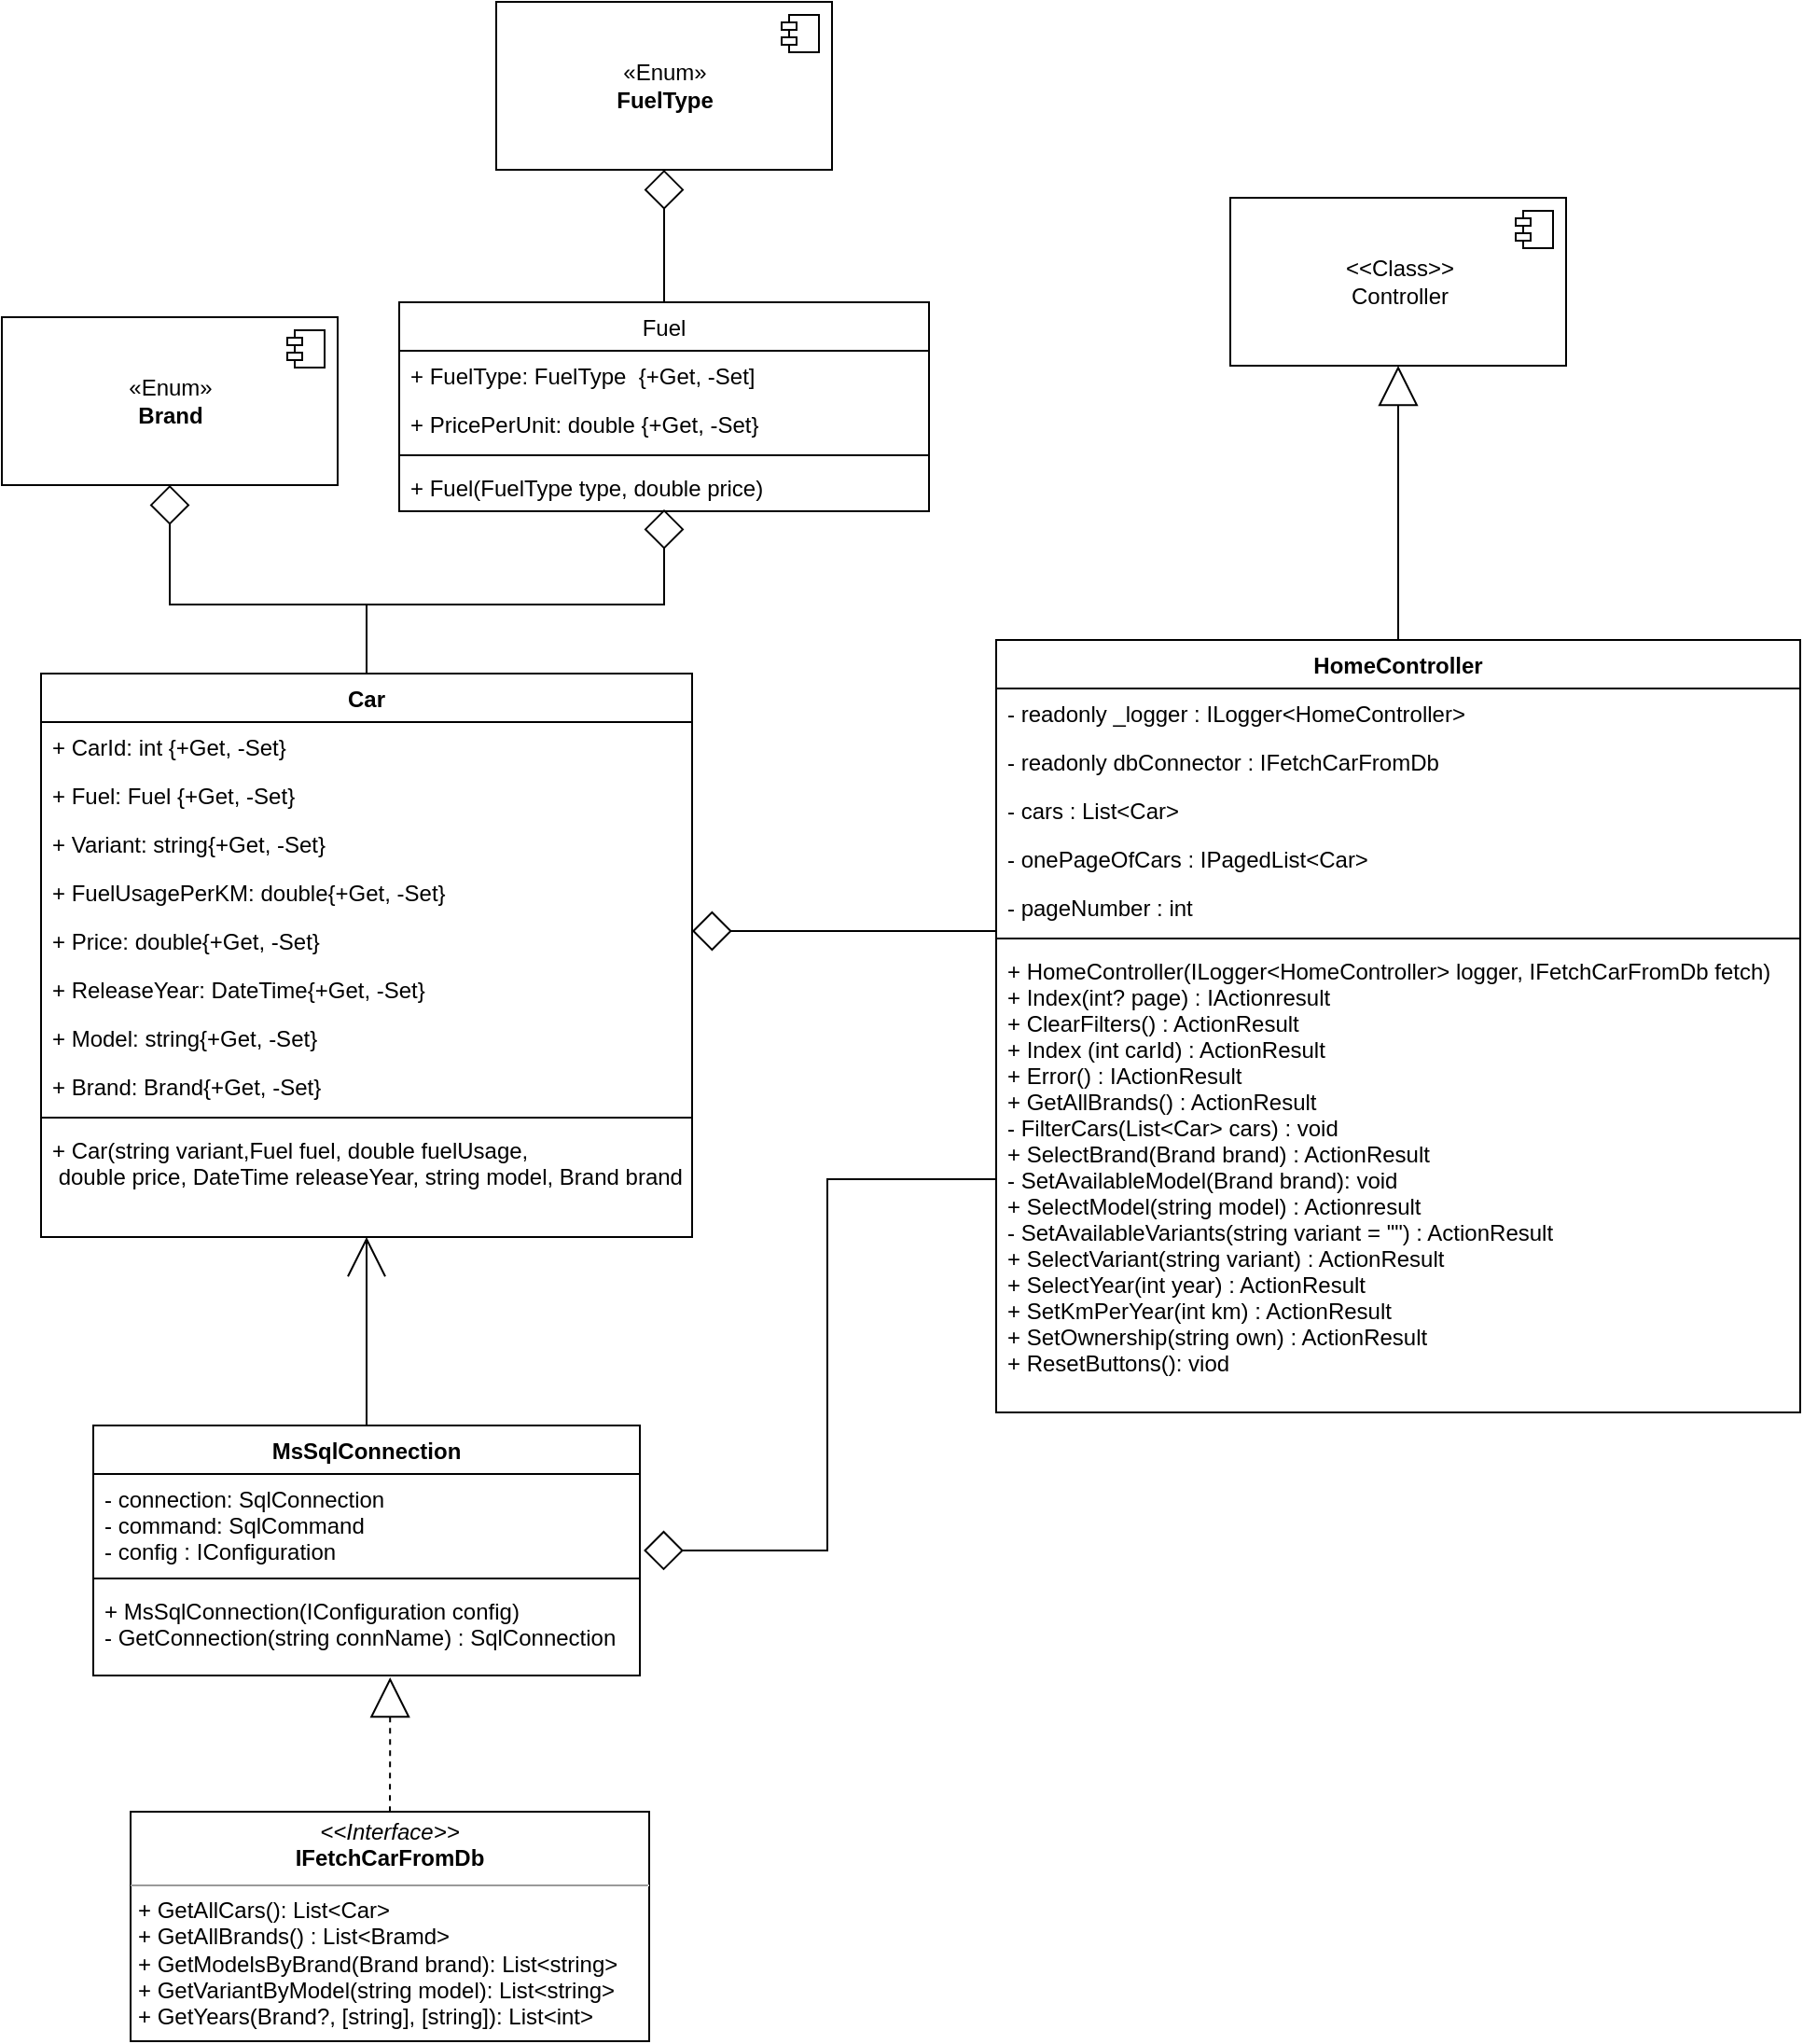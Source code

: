 <mxfile version="20.6.0" type="github">
  <diagram id="R2lEEEUBdFMjLlhIrx00" name="Page-1">
    <mxGraphModel dx="1422" dy="800" grid="0" gridSize="10" guides="1" tooltips="1" connect="1" arrows="1" fold="1" page="1" pageScale="1" pageWidth="850" pageHeight="1100" math="0" shadow="0" extFonts="Permanent Marker^https://fonts.googleapis.com/css?family=Permanent+Marker">
      <root>
        <mxCell id="0" />
        <mxCell id="1" parent="0" />
        <mxCell id="fLJgtqy2DdRQkLBZyR05-1" style="edgeStyle=orthogonalEdgeStyle;rounded=0;orthogonalLoop=1;jettySize=auto;html=1;exitX=0.5;exitY=0;exitDx=0;exitDy=0;endArrow=diamond;endFill=0;endSize=19;" parent="1" source="fLJgtqy2DdRQkLBZyR05-3" target="fLJgtqy2DdRQkLBZyR05-13" edge="1">
          <mxGeometry relative="1" as="geometry">
            <Array as="points">
              <mxPoint x="308" y="520" />
              <mxPoint x="202" y="520" />
            </Array>
          </mxGeometry>
        </mxCell>
        <mxCell id="fLJgtqy2DdRQkLBZyR05-2" style="edgeStyle=orthogonalEdgeStyle;rounded=0;orthogonalLoop=1;jettySize=auto;html=1;exitX=0.5;exitY=0;exitDx=0;exitDy=0;endArrow=diamond;endFill=0;endSize=19;" parent="1" edge="1">
          <mxGeometry relative="1" as="geometry">
            <mxPoint x="307.5" y="556" as="sourcePoint" />
            <mxPoint x="467" y="469" as="targetPoint" />
            <Array as="points">
              <mxPoint x="308" y="520" />
              <mxPoint x="467" y="520" />
            </Array>
          </mxGeometry>
        </mxCell>
        <mxCell id="fLJgtqy2DdRQkLBZyR05-3" value="Car" style="swimlane;fontStyle=1;align=center;verticalAlign=top;childLayout=stackLayout;horizontal=1;startSize=26;horizontalStack=0;resizeParent=1;resizeParentMax=0;resizeLast=0;collapsible=1;marginBottom=0;" parent="1" vertex="1">
          <mxGeometry x="133" y="557" width="349" height="302" as="geometry" />
        </mxCell>
        <mxCell id="fLJgtqy2DdRQkLBZyR05-4" value="+ CarId: int {+Get, -Set}" style="text;strokeColor=none;fillColor=none;align=left;verticalAlign=top;spacingLeft=4;spacingRight=4;overflow=hidden;rotatable=0;points=[[0,0.5],[1,0.5]];portConstraint=eastwest;" parent="fLJgtqy2DdRQkLBZyR05-3" vertex="1">
          <mxGeometry y="26" width="349" height="26" as="geometry" />
        </mxCell>
        <mxCell id="_7seOtBiEEPli7Lg9RWI-2" value="+ Fuel: Fuel {+Get, -Set}" style="text;strokeColor=none;fillColor=none;align=left;verticalAlign=top;spacingLeft=4;spacingRight=4;overflow=hidden;rotatable=0;points=[[0,0.5],[1,0.5]];portConstraint=eastwest;" vertex="1" parent="fLJgtqy2DdRQkLBZyR05-3">
          <mxGeometry y="52" width="349" height="26" as="geometry" />
        </mxCell>
        <mxCell id="fLJgtqy2DdRQkLBZyR05-5" value="+ Variant: string{+Get, -Set}" style="text;strokeColor=none;fillColor=none;align=left;verticalAlign=top;spacingLeft=4;spacingRight=4;overflow=hidden;rotatable=0;points=[[0,0.5],[1,0.5]];portConstraint=eastwest;" parent="fLJgtqy2DdRQkLBZyR05-3" vertex="1">
          <mxGeometry y="78" width="349" height="26" as="geometry" />
        </mxCell>
        <mxCell id="fLJgtqy2DdRQkLBZyR05-6" value="+ FuelUsagePerKM: double{+Get, -Set}" style="text;strokeColor=none;fillColor=none;align=left;verticalAlign=top;spacingLeft=4;spacingRight=4;overflow=hidden;rotatable=0;points=[[0,0.5],[1,0.5]];portConstraint=eastwest;" parent="fLJgtqy2DdRQkLBZyR05-3" vertex="1">
          <mxGeometry y="104" width="349" height="26" as="geometry" />
        </mxCell>
        <mxCell id="fLJgtqy2DdRQkLBZyR05-7" value="+ Price: double{+Get, -Set}" style="text;strokeColor=none;fillColor=none;align=left;verticalAlign=top;spacingLeft=4;spacingRight=4;overflow=hidden;rotatable=0;points=[[0,0.5],[1,0.5]];portConstraint=eastwest;" parent="fLJgtqy2DdRQkLBZyR05-3" vertex="1">
          <mxGeometry y="130" width="349" height="26" as="geometry" />
        </mxCell>
        <mxCell id="fLJgtqy2DdRQkLBZyR05-8" value="+ ReleaseYear: DateTime{+Get, -Set}" style="text;strokeColor=none;fillColor=none;align=left;verticalAlign=top;spacingLeft=4;spacingRight=4;overflow=hidden;rotatable=0;points=[[0,0.5],[1,0.5]];portConstraint=eastwest;" parent="fLJgtqy2DdRQkLBZyR05-3" vertex="1">
          <mxGeometry y="156" width="349" height="26" as="geometry" />
        </mxCell>
        <mxCell id="fLJgtqy2DdRQkLBZyR05-9" value="+ Model: string{+Get, -Set}" style="text;strokeColor=none;fillColor=none;align=left;verticalAlign=top;spacingLeft=4;spacingRight=4;overflow=hidden;rotatable=0;points=[[0,0.5],[1,0.5]];portConstraint=eastwest;" parent="fLJgtqy2DdRQkLBZyR05-3" vertex="1">
          <mxGeometry y="182" width="349" height="26" as="geometry" />
        </mxCell>
        <mxCell id="fLJgtqy2DdRQkLBZyR05-10" value="+ Brand: Brand{+Get, -Set}" style="text;strokeColor=none;fillColor=none;align=left;verticalAlign=top;spacingLeft=4;spacingRight=4;overflow=hidden;rotatable=0;points=[[0,0.5],[1,0.5]];portConstraint=eastwest;" parent="fLJgtqy2DdRQkLBZyR05-3" vertex="1">
          <mxGeometry y="208" width="349" height="26" as="geometry" />
        </mxCell>
        <mxCell id="fLJgtqy2DdRQkLBZyR05-11" value="" style="line;strokeWidth=1;fillColor=none;align=left;verticalAlign=middle;spacingTop=-1;spacingLeft=3;spacingRight=3;rotatable=0;labelPosition=right;points=[];portConstraint=eastwest;" parent="fLJgtqy2DdRQkLBZyR05-3" vertex="1">
          <mxGeometry y="234" width="349" height="8" as="geometry" />
        </mxCell>
        <mxCell id="fLJgtqy2DdRQkLBZyR05-12" value="+ Car(string variant,Fuel fuel, double fuelUsage,&#xa; double price, DateTime releaseYear, string model, Brand brand)" style="text;strokeColor=none;fillColor=none;align=left;verticalAlign=top;spacingLeft=4;spacingRight=4;overflow=hidden;rotatable=0;points=[[0,0.5],[1,0.5]];portConstraint=eastwest;" parent="fLJgtqy2DdRQkLBZyR05-3" vertex="1">
          <mxGeometry y="242" width="349" height="60" as="geometry" />
        </mxCell>
        <mxCell id="fLJgtqy2DdRQkLBZyR05-13" value="«Enum»&lt;br&gt;&lt;b&gt;Brand&lt;/b&gt;" style="html=1;dropTarget=0;" parent="1" vertex="1">
          <mxGeometry x="112" y="366" width="180" height="90" as="geometry" />
        </mxCell>
        <mxCell id="fLJgtqy2DdRQkLBZyR05-14" value="" style="shape=module;jettyWidth=8;jettyHeight=4;" parent="fLJgtqy2DdRQkLBZyR05-13" vertex="1">
          <mxGeometry x="1" width="20" height="20" relative="1" as="geometry">
            <mxPoint x="-27" y="7" as="offset" />
          </mxGeometry>
        </mxCell>
        <mxCell id="fLJgtqy2DdRQkLBZyR05-15" value="«Enum»&lt;br&gt;&lt;b&gt;FuelType&lt;/b&gt;" style="html=1;dropTarget=0;" parent="1" vertex="1">
          <mxGeometry x="377" y="197" width="180" height="90" as="geometry" />
        </mxCell>
        <mxCell id="fLJgtqy2DdRQkLBZyR05-16" value="" style="shape=module;jettyWidth=8;jettyHeight=4;" parent="fLJgtqy2DdRQkLBZyR05-15" vertex="1">
          <mxGeometry x="1" width="20" height="20" relative="1" as="geometry">
            <mxPoint x="-27" y="7" as="offset" />
          </mxGeometry>
        </mxCell>
        <mxCell id="fLJgtqy2DdRQkLBZyR05-17" style="edgeStyle=orthogonalEdgeStyle;rounded=0;orthogonalLoop=1;jettySize=auto;html=1;exitX=0.5;exitY=0;exitDx=0;exitDy=0;endArrow=diamond;endFill=0;endSize=19;" parent="1" source="fLJgtqy2DdRQkLBZyR05-18" target="fLJgtqy2DdRQkLBZyR05-15" edge="1">
          <mxGeometry relative="1" as="geometry" />
        </mxCell>
        <mxCell id="fLJgtqy2DdRQkLBZyR05-18" value="Fuel" style="swimlane;fontStyle=0;childLayout=stackLayout;horizontal=1;startSize=26;fillColor=none;horizontalStack=0;resizeParent=1;resizeParentMax=0;resizeLast=0;collapsible=1;marginBottom=0;" parent="1" vertex="1">
          <mxGeometry x="325" y="358" width="284" height="112" as="geometry" />
        </mxCell>
        <mxCell id="fLJgtqy2DdRQkLBZyR05-19" value="+ FuelType: FuelType  {+Get, -Set]" style="text;strokeColor=none;fillColor=none;align=left;verticalAlign=top;spacingLeft=4;spacingRight=4;overflow=hidden;rotatable=0;points=[[0,0.5],[1,0.5]];portConstraint=eastwest;" parent="fLJgtqy2DdRQkLBZyR05-18" vertex="1">
          <mxGeometry y="26" width="284" height="26" as="geometry" />
        </mxCell>
        <mxCell id="fLJgtqy2DdRQkLBZyR05-20" value="+ PricePerUnit: double {+Get, -Set}" style="text;strokeColor=none;fillColor=none;align=left;verticalAlign=top;spacingLeft=4;spacingRight=4;overflow=hidden;rotatable=0;points=[[0,0.5],[1,0.5]];portConstraint=eastwest;" parent="fLJgtqy2DdRQkLBZyR05-18" vertex="1">
          <mxGeometry y="52" width="284" height="26" as="geometry" />
        </mxCell>
        <mxCell id="fLJgtqy2DdRQkLBZyR05-21" value="" style="line;strokeWidth=1;fillColor=none;align=left;verticalAlign=middle;spacingTop=-1;spacingLeft=3;spacingRight=3;rotatable=0;labelPosition=right;points=[];portConstraint=eastwest;" parent="fLJgtqy2DdRQkLBZyR05-18" vertex="1">
          <mxGeometry y="78" width="284" height="8" as="geometry" />
        </mxCell>
        <mxCell id="fLJgtqy2DdRQkLBZyR05-22" value="+ Fuel(FuelType type, double price)" style="text;strokeColor=none;fillColor=none;align=left;verticalAlign=top;spacingLeft=4;spacingRight=4;overflow=hidden;rotatable=0;points=[[0,0.5],[1,0.5]];portConstraint=eastwest;" parent="fLJgtqy2DdRQkLBZyR05-18" vertex="1">
          <mxGeometry y="86" width="284" height="26" as="geometry" />
        </mxCell>
        <mxCell id="fLJgtqy2DdRQkLBZyR05-23" style="rounded=0;orthogonalLoop=1;jettySize=auto;html=1;dashed=1;startArrow=block;startFill=0;endArrow=none;endFill=0;startSize=19;endSize=19;exitX=0.543;exitY=1.021;exitDx=0;exitDy=0;exitPerimeter=0;entryX=0.5;entryY=0;entryDx=0;entryDy=0;edgeStyle=orthogonalEdgeStyle;" parent="1" source="fLJgtqy2DdRQkLBZyR05-29" target="fLJgtqy2DdRQkLBZyR05-25" edge="1">
          <mxGeometry relative="1" as="geometry">
            <mxPoint x="342" y="1151" as="sourcePoint" />
            <mxPoint x="406" y="1304" as="targetPoint" />
          </mxGeometry>
        </mxCell>
        <mxCell id="fLJgtqy2DdRQkLBZyR05-24" style="rounded=0;orthogonalLoop=1;jettySize=auto;html=1;startArrow=none;startFill=0;endArrow=open;endFill=0;startSize=19;endSize=19;exitX=0.5;exitY=0;exitDx=0;exitDy=0;edgeStyle=orthogonalEdgeStyle;" parent="1" source="fLJgtqy2DdRQkLBZyR05-26" target="fLJgtqy2DdRQkLBZyR05-3" edge="1">
          <mxGeometry relative="1" as="geometry">
            <mxPoint x="276" y="574" as="targetPoint" />
            <mxPoint x="348" y="944" as="sourcePoint" />
          </mxGeometry>
        </mxCell>
        <mxCell id="fLJgtqy2DdRQkLBZyR05-25" value="&lt;p style=&quot;margin:0px;margin-top:4px;text-align:center;&quot;&gt;&lt;i&gt;&amp;lt;&amp;lt;Interface&amp;gt;&amp;gt;&lt;/i&gt;&lt;br&gt;&lt;b&gt;IFetchCarFromDb&lt;/b&gt;&lt;/p&gt;&lt;hr size=&quot;1&quot;&gt;&lt;p style=&quot;margin:0px;margin-left:4px;&quot;&gt;&lt;/p&gt;&lt;p style=&quot;margin:0px;margin-left:4px;&quot;&gt;+ GetAllCars(&lt;span style=&quot;background-color: initial;&quot;&gt;): List&amp;lt;Car&amp;gt;&lt;/span&gt;&lt;/p&gt;&lt;p style=&quot;margin:0px;margin-left:4px;&quot;&gt;&lt;span style=&quot;background-color: initial;&quot;&gt;+ GetAllBrands() : List&amp;lt;Bramd&amp;gt;&lt;/span&gt;&lt;/p&gt;&lt;p style=&quot;margin:0px;margin-left:4px;&quot;&gt;&lt;span style=&quot;background-color: initial;&quot;&gt;+ GetModelsByBrand(Brand brand): List&amp;lt;string&amp;gt;&lt;/span&gt;&lt;/p&gt;&lt;p style=&quot;margin:0px;margin-left:4px;&quot;&gt;&lt;span style=&quot;background-color: initial;&quot;&gt;+ GetVariantByModel(string model): List&amp;lt;string&amp;gt;&lt;/span&gt;&lt;/p&gt;&lt;p style=&quot;margin:0px;margin-left:4px;&quot;&gt;&lt;span style=&quot;background-color: initial;&quot;&gt;+ GetYears(Brand?, [string], [string]): List&amp;lt;int&amp;gt;&lt;/span&gt;&lt;/p&gt;" style="verticalAlign=top;align=left;overflow=fill;fontSize=12;fontFamily=Helvetica;html=1;" parent="1" vertex="1">
          <mxGeometry x="181" y="1167" width="278" height="123" as="geometry" />
        </mxCell>
        <mxCell id="fLJgtqy2DdRQkLBZyR05-26" value="MsSqlConnection" style="swimlane;fontStyle=1;align=center;verticalAlign=top;childLayout=stackLayout;horizontal=1;startSize=26;horizontalStack=0;resizeParent=1;resizeParentMax=0;resizeLast=0;collapsible=1;marginBottom=0;" parent="1" vertex="1">
          <mxGeometry x="161" y="960" width="293" height="134" as="geometry" />
        </mxCell>
        <mxCell id="fLJgtqy2DdRQkLBZyR05-27" value="- connection: SqlConnection&#xa;- command: SqlCommand&#xa;- config : IConfiguration" style="text;strokeColor=none;fillColor=none;align=left;verticalAlign=top;spacingLeft=4;spacingRight=4;overflow=hidden;rotatable=0;points=[[0,0.5],[1,0.5]];portConstraint=eastwest;" parent="fLJgtqy2DdRQkLBZyR05-26" vertex="1">
          <mxGeometry y="26" width="293" height="52" as="geometry" />
        </mxCell>
        <mxCell id="fLJgtqy2DdRQkLBZyR05-28" value="" style="line;strokeWidth=1;fillColor=none;align=left;verticalAlign=middle;spacingTop=-1;spacingLeft=3;spacingRight=3;rotatable=0;labelPosition=right;points=[];portConstraint=eastwest;" parent="fLJgtqy2DdRQkLBZyR05-26" vertex="1">
          <mxGeometry y="78" width="293" height="8" as="geometry" />
        </mxCell>
        <mxCell id="fLJgtqy2DdRQkLBZyR05-29" value="+ MsSqlConnection(IConfiguration config)&#xa;- GetConnection(string connName) : SqlConnection" style="text;strokeColor=none;fillColor=none;align=left;verticalAlign=top;spacingLeft=4;spacingRight=4;overflow=hidden;rotatable=0;points=[[0,0.5],[1,0.5]];portConstraint=eastwest;" parent="fLJgtqy2DdRQkLBZyR05-26" vertex="1">
          <mxGeometry y="86" width="293" height="48" as="geometry" />
        </mxCell>
        <mxCell id="fLJgtqy2DdRQkLBZyR05-48" style="edgeStyle=orthogonalEdgeStyle;rounded=0;orthogonalLoop=1;jettySize=auto;html=1;exitX=0.5;exitY=0;exitDx=0;exitDy=0;endArrow=block;endFill=0;endSize=19;" parent="1" source="fLJgtqy2DdRQkLBZyR05-33" target="fLJgtqy2DdRQkLBZyR05-49" edge="1">
          <mxGeometry relative="1" as="geometry">
            <mxPoint x="871.667" y="311.333" as="targetPoint" />
          </mxGeometry>
        </mxCell>
        <mxCell id="fLJgtqy2DdRQkLBZyR05-33" value="HomeController" style="swimlane;fontStyle=1;align=center;verticalAlign=top;childLayout=stackLayout;horizontal=1;startSize=26;horizontalStack=0;resizeParent=1;resizeParentMax=0;resizeLast=0;collapsible=1;marginBottom=0;" parent="1" vertex="1">
          <mxGeometry x="645" y="539" width="431" height="414" as="geometry" />
        </mxCell>
        <mxCell id="fLJgtqy2DdRQkLBZyR05-34" value="- readonly _logger : ILogger&lt;HomeController&gt;" style="text;strokeColor=none;fillColor=none;align=left;verticalAlign=top;spacingLeft=4;spacingRight=4;overflow=hidden;rotatable=0;points=[[0,0.5],[1,0.5]];portConstraint=eastwest;" parent="fLJgtqy2DdRQkLBZyR05-33" vertex="1">
          <mxGeometry y="26" width="431" height="26" as="geometry" />
        </mxCell>
        <mxCell id="fLJgtqy2DdRQkLBZyR05-35" value="- readonly dbConnector : IFetchCarFromDb" style="text;strokeColor=none;fillColor=none;align=left;verticalAlign=top;spacingLeft=4;spacingRight=4;overflow=hidden;rotatable=0;points=[[0,0.5],[1,0.5]];portConstraint=eastwest;" parent="fLJgtqy2DdRQkLBZyR05-33" vertex="1">
          <mxGeometry y="52" width="431" height="26" as="geometry" />
        </mxCell>
        <mxCell id="fLJgtqy2DdRQkLBZyR05-36" value="- cars : List&lt;Car&gt;" style="text;strokeColor=none;fillColor=none;align=left;verticalAlign=top;spacingLeft=4;spacingRight=4;overflow=hidden;rotatable=0;points=[[0,0.5],[1,0.5]];portConstraint=eastwest;" parent="fLJgtqy2DdRQkLBZyR05-33" vertex="1">
          <mxGeometry y="78" width="431" height="26" as="geometry" />
        </mxCell>
        <mxCell id="fLJgtqy2DdRQkLBZyR05-37" value="- onePageOfCars : IPagedList&lt;Car&gt;" style="text;strokeColor=none;fillColor=none;align=left;verticalAlign=top;spacingLeft=4;spacingRight=4;overflow=hidden;rotatable=0;points=[[0,0.5],[1,0.5]];portConstraint=eastwest;" parent="fLJgtqy2DdRQkLBZyR05-33" vertex="1">
          <mxGeometry y="104" width="431" height="26" as="geometry" />
        </mxCell>
        <mxCell id="fLJgtqy2DdRQkLBZyR05-38" value="- pageNumber : int" style="text;strokeColor=none;fillColor=none;align=left;verticalAlign=top;spacingLeft=4;spacingRight=4;overflow=hidden;rotatable=0;points=[[0,0.5],[1,0.5]];portConstraint=eastwest;" parent="fLJgtqy2DdRQkLBZyR05-33" vertex="1">
          <mxGeometry y="130" width="431" height="26" as="geometry" />
        </mxCell>
        <mxCell id="fLJgtqy2DdRQkLBZyR05-41" value="" style="line;strokeWidth=1;fillColor=none;align=left;verticalAlign=middle;spacingTop=-1;spacingLeft=3;spacingRight=3;rotatable=0;labelPosition=right;points=[];portConstraint=eastwest;" parent="fLJgtqy2DdRQkLBZyR05-33" vertex="1">
          <mxGeometry y="156" width="431" height="8" as="geometry" />
        </mxCell>
        <mxCell id="fLJgtqy2DdRQkLBZyR05-42" value="+ HomeController(ILogger&lt;HomeController&gt; logger, IFetchCarFromDb fetch)&#xa;+ Index(int? page) : IActionresult&#xa;+ ClearFilters() : ActionResult&#xa;+ Index (int carId) : ActionResult&#xa;+ Error() : IActionResult &#xa;+ GetAllBrands() : ActionResult&#xa;- FilterCars(List&lt;Car&gt; cars) : void&#xa;+ SelectBrand(Brand brand) : ActionResult&#xa;- SetAvailableModel(Brand brand): void&#xa;+ SelectModel(string model) : Actionresult&#xa;- SetAvailableVariants(string variant = &quot;&quot;) : ActionResult&#xa;+ SelectVariant(string variant) : ActionResult&#xa;+ SelectYear(int year) : ActionResult&#xa;+ SetKmPerYear(int km) : ActionResult&#xa;+ SetOwnership(string own) : ActionResult&#xa;+ ResetButtons(): viod" style="text;strokeColor=none;fillColor=none;align=left;verticalAlign=top;spacingLeft=4;spacingRight=4;overflow=hidden;rotatable=0;points=[[0,0.5],[1,0.5]];portConstraint=eastwest;" parent="fLJgtqy2DdRQkLBZyR05-33" vertex="1">
          <mxGeometry y="164" width="431" height="250" as="geometry" />
        </mxCell>
        <mxCell id="fLJgtqy2DdRQkLBZyR05-44" style="edgeStyle=orthogonalEdgeStyle;rounded=0;orthogonalLoop=1;jettySize=auto;html=1;endArrow=diamond;endFill=0;endSize=19;" parent="1" source="fLJgtqy2DdRQkLBZyR05-33" target="fLJgtqy2DdRQkLBZyR05-3" edge="1">
          <mxGeometry relative="1" as="geometry">
            <mxPoint x="317.5" y="566" as="sourcePoint" />
            <mxPoint x="477" y="479" as="targetPoint" />
            <Array as="points">
              <mxPoint x="582" y="695" />
              <mxPoint x="582" y="695" />
            </Array>
          </mxGeometry>
        </mxCell>
        <mxCell id="fLJgtqy2DdRQkLBZyR05-47" style="rounded=0;orthogonalLoop=1;jettySize=auto;html=1;exitX=0;exitY=0.5;exitDx=0;exitDy=0;endArrow=diamond;endFill=0;endSize=19;entryX=1.007;entryY=0.788;entryDx=0;entryDy=0;entryPerimeter=0;edgeStyle=orthogonalEdgeStyle;" parent="1" source="fLJgtqy2DdRQkLBZyR05-42" target="fLJgtqy2DdRQkLBZyR05-27" edge="1">
          <mxGeometry relative="1" as="geometry">
            <mxPoint x="494" y="985" as="targetPoint" />
          </mxGeometry>
        </mxCell>
        <mxCell id="fLJgtqy2DdRQkLBZyR05-49" value="&amp;lt;&amp;lt;Class&amp;gt;&amp;gt;&lt;br&gt;Controller" style="html=1;dropTarget=0;" parent="1" vertex="1">
          <mxGeometry x="770.5" y="302" width="180" height="90" as="geometry" />
        </mxCell>
        <mxCell id="fLJgtqy2DdRQkLBZyR05-50" value="" style="shape=module;jettyWidth=8;jettyHeight=4;" parent="fLJgtqy2DdRQkLBZyR05-49" vertex="1">
          <mxGeometry x="1" width="20" height="20" relative="1" as="geometry">
            <mxPoint x="-27" y="7" as="offset" />
          </mxGeometry>
        </mxCell>
      </root>
    </mxGraphModel>
  </diagram>
</mxfile>
